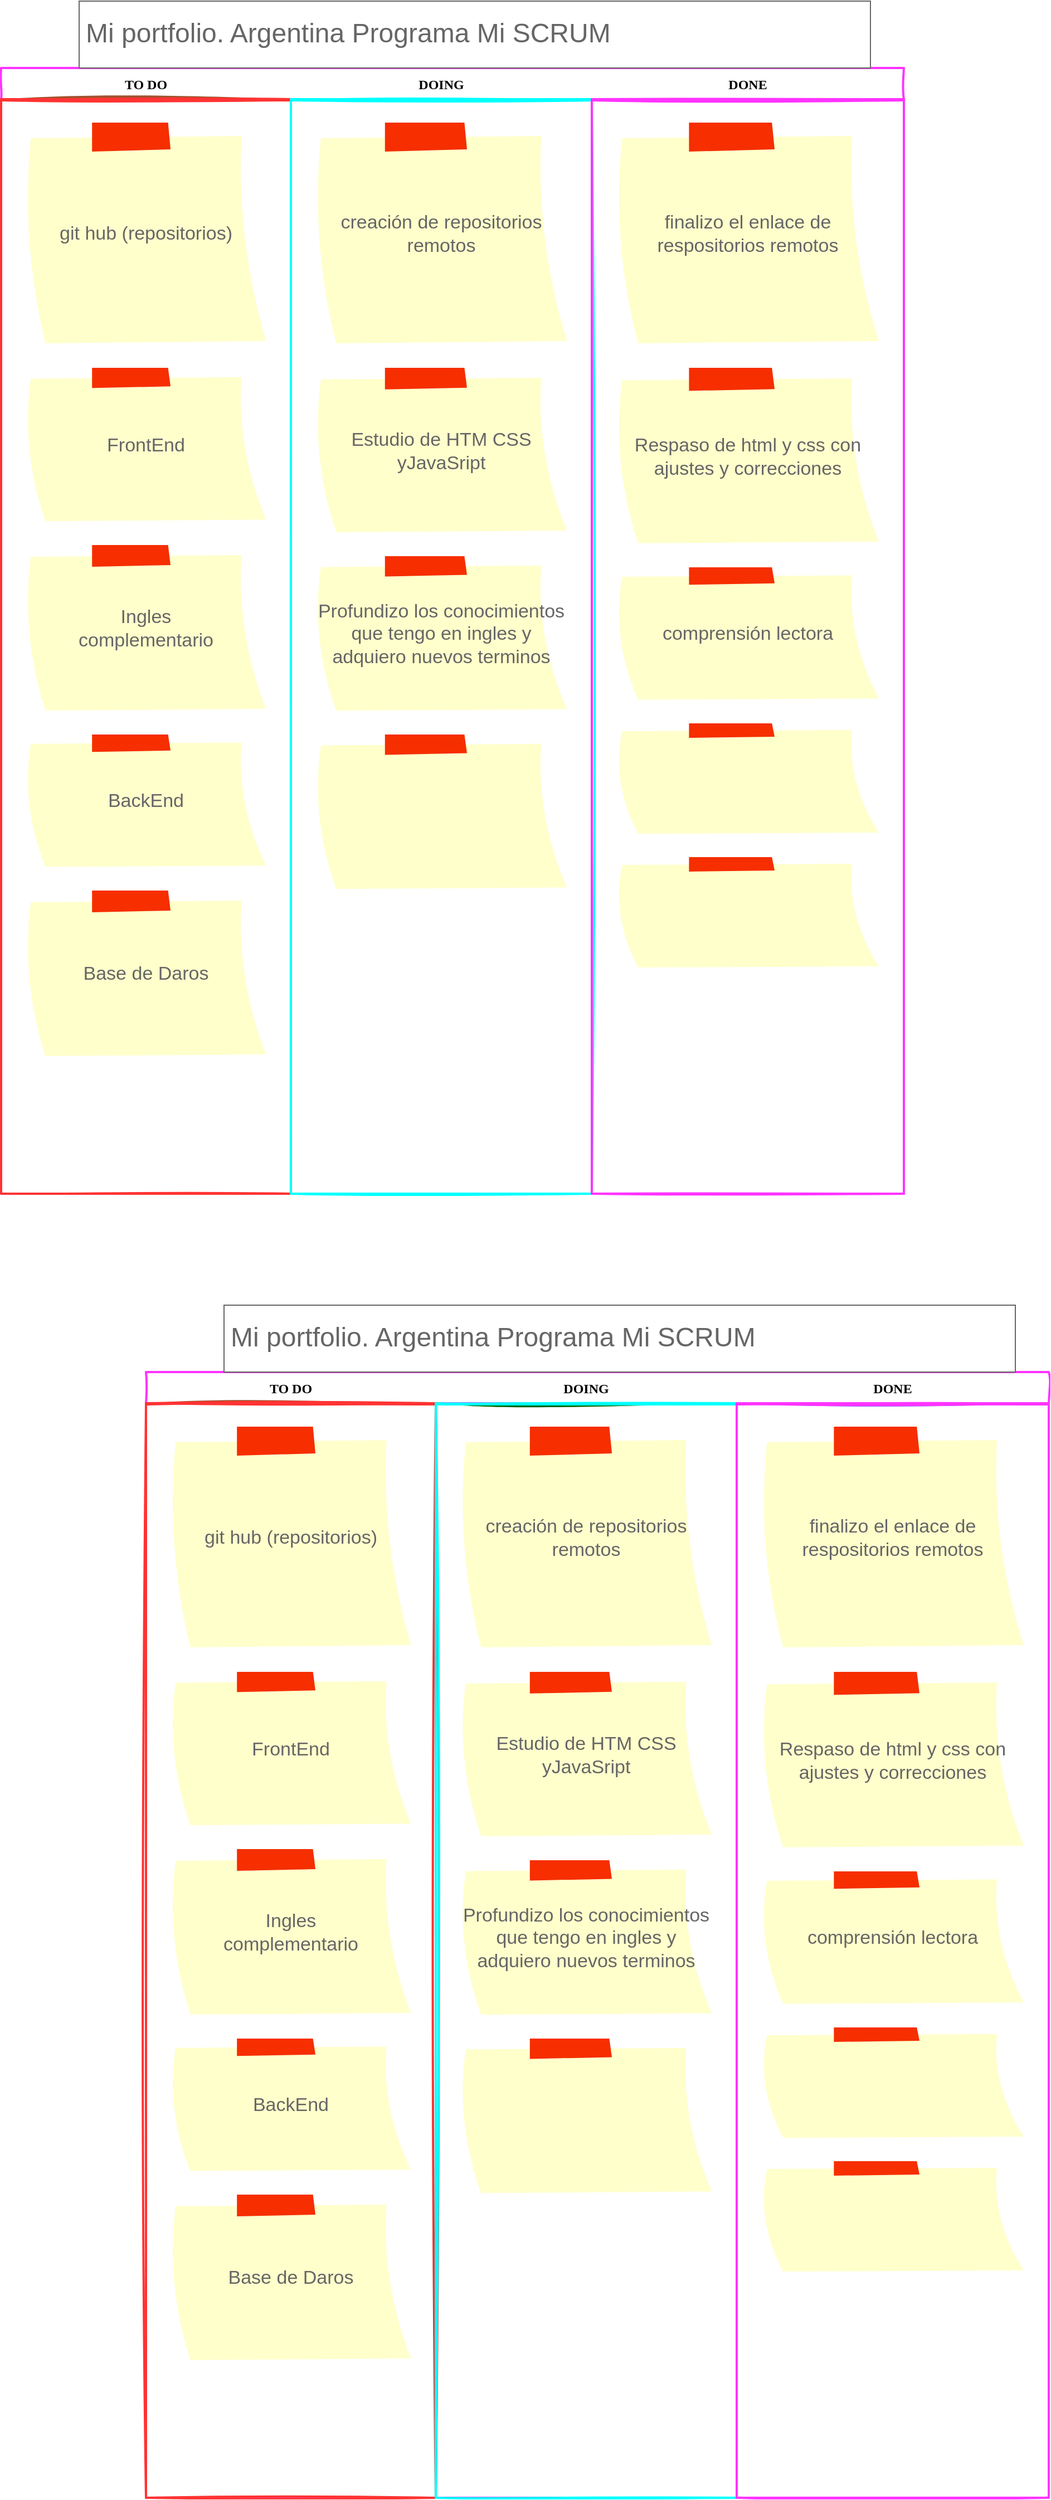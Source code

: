 <mxfile compressed="false" version="20.6.2" type="device">
  <diagram id="GO4F9No3P0sXyBv6SvOo" name="Page-1">
    <mxGraphModel dx="1652" dy="782" grid="1" gridSize="10" guides="1" tooltips="1" connect="1" arrows="1" fold="1" page="1" pageScale="1" pageWidth="827" pageHeight="1169" math="0" shadow="0">
      <root>
        <mxCell id="0" />
        <mxCell id="1" parent="0" />
        <mxCell id="Z3ttoW-eU30NM1c1VrTI-139" value="" style="swimlane;fontStyle=2;childLayout=stackLayout;horizontal=1;startSize=28;horizontalStack=1;resizeParent=1;resizeParentMax=0;resizeLast=0;collapsible=0;marginBottom=0;swimlaneFillColor=none;fontFamily=Permanent Marker;fontSize=16;points=[];verticalAlign=top;stackBorder=0;resizable=1;strokeWidth=2;sketch=1;disableMultiStroke=1;strokeColor=#FF33FF;" vertex="1" parent="1">
          <mxGeometry x="-220" y="100" width="810" height="1010" as="geometry" />
        </mxCell>
        <object label="TO DO" status="New" id="Z3ttoW-eU30NM1c1VrTI-140">
          <mxCell style="swimlane;strokeWidth=2;fontFamily=Permanent Marker;html=0;startSize=1;verticalAlign=bottom;spacingBottom=5;points=[];childLayout=stackLayout;stackBorder=20;stackSpacing=20;resizeLast=0;resizeParent=1;horizontalStack=0;collapsible=0;sketch=1;strokeColor=#FF3333;fillStyle=solid;fillColor=#A0522D;" vertex="1" parent="Z3ttoW-eU30NM1c1VrTI-139">
            <mxGeometry y="28" width="260" height="982" as="geometry" />
          </mxCell>
        </object>
        <mxCell id="Z3ttoW-eU30NM1c1VrTI-175" value="git hub (repositorios)" style="strokeWidth=1;shadow=0;dashed=0;align=center;html=1;shape=mxgraph.mockup.text.stickyNote2;fontColor=#666666;mainText=;fontSize=17;whiteSpace=wrap;fillColor=#ffffcc;strokeColor=#F62E00;" vertex="1" parent="Z3ttoW-eU30NM1c1VrTI-140">
          <mxGeometry x="20" y="21" width="220" height="200" as="geometry" />
        </mxCell>
        <mxCell id="Z3ttoW-eU30NM1c1VrTI-163" value="FrontEnd" style="strokeWidth=1;shadow=0;dashed=0;align=center;html=1;shape=mxgraph.mockup.text.stickyNote2;fontColor=#666666;mainText=;fontSize=17;whiteSpace=wrap;fillColor=#ffffcc;strokeColor=#F62E00;" vertex="1" parent="Z3ttoW-eU30NM1c1VrTI-140">
          <mxGeometry x="20" y="241" width="220" height="139" as="geometry" />
        </mxCell>
        <mxCell id="Z3ttoW-eU30NM1c1VrTI-172" value="Ingles&lt;br&gt;complementario" style="strokeWidth=1;shadow=0;dashed=0;align=center;html=1;shape=mxgraph.mockup.text.stickyNote2;fontColor=#666666;mainText=;fontSize=17;whiteSpace=wrap;fillColor=#ffffcc;strokeColor=#F62E00;" vertex="1" parent="Z3ttoW-eU30NM1c1VrTI-140">
          <mxGeometry x="20" y="400" width="220" height="150" as="geometry" />
        </mxCell>
        <mxCell id="Z3ttoW-eU30NM1c1VrTI-166" value="BackEnd" style="strokeWidth=1;shadow=0;dashed=0;align=center;html=1;shape=mxgraph.mockup.text.stickyNote2;fontColor=#666666;mainText=;fontSize=17;whiteSpace=wrap;fillColor=#ffffcc;strokeColor=#F62E00;" vertex="1" parent="Z3ttoW-eU30NM1c1VrTI-140">
          <mxGeometry x="20" y="570" width="220" height="120" as="geometry" />
        </mxCell>
        <mxCell id="Z3ttoW-eU30NM1c1VrTI-165" value="Base de Daros" style="strokeWidth=1;shadow=0;dashed=0;align=center;html=1;shape=mxgraph.mockup.text.stickyNote2;fontColor=#666666;mainText=;fontSize=17;whiteSpace=wrap;fillColor=#ffffcc;strokeColor=#F62E00;" vertex="1" parent="Z3ttoW-eU30NM1c1VrTI-140">
          <mxGeometry x="20" y="710" width="220" height="150" as="geometry" />
        </mxCell>
        <object label="DOING" status="In progress" id="Z3ttoW-eU30NM1c1VrTI-144">
          <mxCell style="swimlane;strokeWidth=2;fontFamily=Permanent Marker;html=0;startSize=1;verticalAlign=bottom;spacingBottom=5;points=[];childLayout=stackLayout;stackBorder=20;stackSpacing=20;resizeLast=0;resizeParent=1;horizontalStack=0;collapsible=0;sketch=1;strokeColor=#00FFFF;fillStyle=solid;fillColor=#006600;" vertex="1" parent="Z3ttoW-eU30NM1c1VrTI-139">
            <mxGeometry x="260" y="28" width="270" height="982" as="geometry" />
          </mxCell>
        </object>
        <mxCell id="Z3ttoW-eU30NM1c1VrTI-176" value="creación de repositorios remotos" style="strokeWidth=1;shadow=0;dashed=0;align=center;html=1;shape=mxgraph.mockup.text.stickyNote2;fontColor=#666666;mainText=;fontSize=17;whiteSpace=wrap;fillColor=#ffffcc;strokeColor=#F62E00;" vertex="1" parent="Z3ttoW-eU30NM1c1VrTI-144">
          <mxGeometry x="20" y="21" width="230" height="200" as="geometry" />
        </mxCell>
        <mxCell id="Z3ttoW-eU30NM1c1VrTI-164" value="Estudio de HTM CSS yJavaSript" style="strokeWidth=1;shadow=0;dashed=0;align=center;html=1;shape=mxgraph.mockup.text.stickyNote2;fontColor=#666666;mainText=;fontSize=17;whiteSpace=wrap;fillColor=#ffffcc;strokeColor=#F62E00;" vertex="1" parent="Z3ttoW-eU30NM1c1VrTI-144">
          <mxGeometry x="20" y="241" width="230" height="149" as="geometry" />
        </mxCell>
        <mxCell id="Z3ttoW-eU30NM1c1VrTI-167" value="Profundizo los conocimientos que tengo en ingles y adquiero nuevos terminos" style="strokeWidth=1;shadow=0;dashed=0;align=center;html=1;shape=mxgraph.mockup.text.stickyNote2;fontColor=#666666;mainText=;fontSize=17;whiteSpace=wrap;fillColor=#ffffcc;strokeColor=#F62E00;" vertex="1" parent="Z3ttoW-eU30NM1c1VrTI-144">
          <mxGeometry x="20" y="410" width="230" height="140" as="geometry" />
        </mxCell>
        <mxCell id="Z3ttoW-eU30NM1c1VrTI-169" value="" style="strokeWidth=1;shadow=0;dashed=0;align=center;html=1;shape=mxgraph.mockup.text.stickyNote2;fontColor=#666666;mainText=;fontSize=17;whiteSpace=wrap;fillColor=#ffffcc;strokeColor=#F62E00;" vertex="1" parent="Z3ttoW-eU30NM1c1VrTI-144">
          <mxGeometry x="20" y="570" width="230" height="140" as="geometry" />
        </mxCell>
        <object label="DONE" status="Completed" id="Z3ttoW-eU30NM1c1VrTI-147">
          <mxCell style="swimlane;strokeWidth=2;fontFamily=Permanent Marker;html=0;startSize=1;verticalAlign=bottom;spacingBottom=5;points=[];childLayout=stackLayout;stackBorder=20;stackSpacing=20;resizeLast=0;resizeParent=1;horizontalStack=0;collapsible=0;sketch=1;strokeColor=#FF33FF;fillStyle=solid;fillColor=#1BA1E2;" vertex="1" parent="Z3ttoW-eU30NM1c1VrTI-139">
            <mxGeometry x="530" y="28" width="280" height="982" as="geometry" />
          </mxCell>
        </object>
        <mxCell id="Z3ttoW-eU30NM1c1VrTI-177" value="finalizo el enlace de respositorios remotos" style="strokeWidth=1;shadow=0;dashed=0;align=center;html=1;shape=mxgraph.mockup.text.stickyNote2;fontColor=#666666;mainText=;fontSize=17;whiteSpace=wrap;fillColor=#ffffcc;strokeColor=#F62E00;" vertex="1" parent="Z3ttoW-eU30NM1c1VrTI-147">
          <mxGeometry x="20" y="21" width="240" height="200" as="geometry" />
        </mxCell>
        <mxCell id="Z3ttoW-eU30NM1c1VrTI-173" value="Respaso de html y css con ajustes y correcciones" style="strokeWidth=1;shadow=0;dashed=0;align=center;html=1;shape=mxgraph.mockup.text.stickyNote2;fontColor=#666666;mainText=;fontSize=17;whiteSpace=wrap;fillColor=#ffffcc;strokeColor=#F62E00;" vertex="1" parent="Z3ttoW-eU30NM1c1VrTI-147">
          <mxGeometry x="20" y="241" width="240" height="159" as="geometry" />
        </mxCell>
        <mxCell id="Z3ttoW-eU30NM1c1VrTI-171" value="comprensión lectora" style="strokeWidth=1;shadow=0;dashed=0;align=center;html=1;shape=mxgraph.mockup.text.stickyNote2;fontColor=#666666;mainText=;fontSize=17;whiteSpace=wrap;fillColor=#ffffcc;strokeColor=#F62E00;" vertex="1" parent="Z3ttoW-eU30NM1c1VrTI-147">
          <mxGeometry x="20" y="420" width="240" height="120" as="geometry" />
        </mxCell>
        <mxCell id="Z3ttoW-eU30NM1c1VrTI-168" value="" style="strokeWidth=1;shadow=0;dashed=0;align=center;html=1;shape=mxgraph.mockup.text.stickyNote2;fontColor=#666666;mainText=;fontSize=17;whiteSpace=wrap;fillColor=#ffffcc;strokeColor=#F62E00;" vertex="1" parent="Z3ttoW-eU30NM1c1VrTI-147">
          <mxGeometry x="20" y="560" width="240" height="100" as="geometry" />
        </mxCell>
        <mxCell id="Z3ttoW-eU30NM1c1VrTI-170" value="" style="strokeWidth=1;shadow=0;dashed=0;align=center;html=1;shape=mxgraph.mockup.text.stickyNote2;fontColor=#666666;mainText=;fontSize=17;whiteSpace=wrap;fillColor=#ffffcc;strokeColor=#F62E00;" vertex="1" parent="Z3ttoW-eU30NM1c1VrTI-147">
          <mxGeometry x="20" y="680" width="240" height="100" as="geometry" />
        </mxCell>
        <mxCell id="Z3ttoW-eU30NM1c1VrTI-174" value="&lt;font style=&quot;font-size: 24px;&quot;&gt;Mi portfolio. Argentina Programa Mi SCRUM&lt;/font&gt;" style="strokeWidth=1;shadow=0;dashed=0;align=center;html=1;shape=mxgraph.mockup.text.textBox;fontColor=#666666;align=left;fontSize=17;spacingLeft=4;spacingTop=-3;strokeColor=#666666;mainText=" vertex="1" parent="1">
          <mxGeometry x="-150" y="40" width="710" height="60" as="geometry" />
        </mxCell>
        <mxCell id="Z3ttoW-eU30NM1c1VrTI-178" value="" style="swimlane;fontStyle=2;childLayout=stackLayout;horizontal=1;startSize=28;horizontalStack=1;resizeParent=1;resizeParentMax=0;resizeLast=0;collapsible=0;marginBottom=0;swimlaneFillColor=none;fontFamily=Permanent Marker;fontSize=16;points=[];verticalAlign=top;stackBorder=0;resizable=1;strokeWidth=2;sketch=1;disableMultiStroke=1;strokeColor=#FF33FF;" vertex="1" parent="1">
          <mxGeometry x="-90" y="1270" width="810" height="1010" as="geometry" />
        </mxCell>
        <object label="TO DO" status="New" id="Z3ttoW-eU30NM1c1VrTI-179">
          <mxCell style="swimlane;strokeWidth=2;fontFamily=Permanent Marker;html=0;startSize=1;verticalAlign=bottom;spacingBottom=5;points=[];childLayout=stackLayout;stackBorder=20;stackSpacing=20;resizeLast=0;resizeParent=1;horizontalStack=0;collapsible=0;sketch=1;strokeColor=#FF3333;fillStyle=solid;fillColor=#A0522D;" vertex="1" parent="Z3ttoW-eU30NM1c1VrTI-178">
            <mxGeometry y="28" width="260" height="982" as="geometry" />
          </mxCell>
        </object>
        <mxCell id="Z3ttoW-eU30NM1c1VrTI-180" value="git hub (repositorios)" style="strokeWidth=1;shadow=0;dashed=0;align=center;html=1;shape=mxgraph.mockup.text.stickyNote2;fontColor=#666666;mainText=;fontSize=17;whiteSpace=wrap;fillColor=#ffffcc;strokeColor=#F62E00;" vertex="1" parent="Z3ttoW-eU30NM1c1VrTI-179">
          <mxGeometry x="20" y="21" width="220" height="200" as="geometry" />
        </mxCell>
        <mxCell id="Z3ttoW-eU30NM1c1VrTI-181" value="FrontEnd" style="strokeWidth=1;shadow=0;dashed=0;align=center;html=1;shape=mxgraph.mockup.text.stickyNote2;fontColor=#666666;mainText=;fontSize=17;whiteSpace=wrap;fillColor=#ffffcc;strokeColor=#F62E00;" vertex="1" parent="Z3ttoW-eU30NM1c1VrTI-179">
          <mxGeometry x="20" y="241" width="220" height="139" as="geometry" />
        </mxCell>
        <mxCell id="Z3ttoW-eU30NM1c1VrTI-182" value="Ingles&lt;br&gt;complementario" style="strokeWidth=1;shadow=0;dashed=0;align=center;html=1;shape=mxgraph.mockup.text.stickyNote2;fontColor=#666666;mainText=;fontSize=17;whiteSpace=wrap;fillColor=#ffffcc;strokeColor=#F62E00;" vertex="1" parent="Z3ttoW-eU30NM1c1VrTI-179">
          <mxGeometry x="20" y="400" width="220" height="150" as="geometry" />
        </mxCell>
        <mxCell id="Z3ttoW-eU30NM1c1VrTI-183" value="BackEnd" style="strokeWidth=1;shadow=0;dashed=0;align=center;html=1;shape=mxgraph.mockup.text.stickyNote2;fontColor=#666666;mainText=;fontSize=17;whiteSpace=wrap;fillColor=#ffffcc;strokeColor=#F62E00;" vertex="1" parent="Z3ttoW-eU30NM1c1VrTI-179">
          <mxGeometry x="20" y="570" width="220" height="120" as="geometry" />
        </mxCell>
        <mxCell id="Z3ttoW-eU30NM1c1VrTI-184" value="Base de Daros" style="strokeWidth=1;shadow=0;dashed=0;align=center;html=1;shape=mxgraph.mockup.text.stickyNote2;fontColor=#666666;mainText=;fontSize=17;whiteSpace=wrap;fillColor=#ffffcc;strokeColor=#F62E00;" vertex="1" parent="Z3ttoW-eU30NM1c1VrTI-179">
          <mxGeometry x="20" y="710" width="220" height="150" as="geometry" />
        </mxCell>
        <object label="DOING" status="In progress" id="Z3ttoW-eU30NM1c1VrTI-185">
          <mxCell style="swimlane;strokeWidth=2;fontFamily=Permanent Marker;html=0;startSize=1;verticalAlign=bottom;spacingBottom=5;points=[];childLayout=stackLayout;stackBorder=20;stackSpacing=20;resizeLast=0;resizeParent=1;horizontalStack=0;collapsible=0;sketch=1;strokeColor=#00FFFF;fillStyle=solid;fillColor=#006600;" vertex="1" parent="Z3ttoW-eU30NM1c1VrTI-178">
            <mxGeometry x="260" y="28" width="270" height="982" as="geometry" />
          </mxCell>
        </object>
        <mxCell id="Z3ttoW-eU30NM1c1VrTI-186" value="creación de repositorios remotos" style="strokeWidth=1;shadow=0;dashed=0;align=center;html=1;shape=mxgraph.mockup.text.stickyNote2;fontColor=#666666;mainText=;fontSize=17;whiteSpace=wrap;fillColor=#ffffcc;strokeColor=#F62E00;" vertex="1" parent="Z3ttoW-eU30NM1c1VrTI-185">
          <mxGeometry x="20" y="21" width="230" height="200" as="geometry" />
        </mxCell>
        <mxCell id="Z3ttoW-eU30NM1c1VrTI-187" value="Estudio de HTM CSS yJavaSript" style="strokeWidth=1;shadow=0;dashed=0;align=center;html=1;shape=mxgraph.mockup.text.stickyNote2;fontColor=#666666;mainText=;fontSize=17;whiteSpace=wrap;fillColor=#ffffcc;strokeColor=#F62E00;" vertex="1" parent="Z3ttoW-eU30NM1c1VrTI-185">
          <mxGeometry x="20" y="241" width="230" height="149" as="geometry" />
        </mxCell>
        <mxCell id="Z3ttoW-eU30NM1c1VrTI-188" value="Profundizo los conocimientos que tengo en ingles y adquiero nuevos terminos" style="strokeWidth=1;shadow=0;dashed=0;align=center;html=1;shape=mxgraph.mockup.text.stickyNote2;fontColor=#666666;mainText=;fontSize=17;whiteSpace=wrap;fillColor=#ffffcc;strokeColor=#F62E00;" vertex="1" parent="Z3ttoW-eU30NM1c1VrTI-185">
          <mxGeometry x="20" y="410" width="230" height="140" as="geometry" />
        </mxCell>
        <mxCell id="Z3ttoW-eU30NM1c1VrTI-189" value="" style="strokeWidth=1;shadow=0;dashed=0;align=center;html=1;shape=mxgraph.mockup.text.stickyNote2;fontColor=#666666;mainText=;fontSize=17;whiteSpace=wrap;fillColor=#ffffcc;strokeColor=#F62E00;" vertex="1" parent="Z3ttoW-eU30NM1c1VrTI-185">
          <mxGeometry x="20" y="570" width="230" height="140" as="geometry" />
        </mxCell>
        <object label="DONE" status="Completed" id="Z3ttoW-eU30NM1c1VrTI-190">
          <mxCell style="swimlane;strokeWidth=2;fontFamily=Permanent Marker;html=0;startSize=1;verticalAlign=bottom;spacingBottom=5;points=[];childLayout=stackLayout;stackBorder=20;stackSpacing=20;resizeLast=0;resizeParent=1;horizontalStack=0;collapsible=0;sketch=1;strokeColor=#FF33FF;fillStyle=solid;fillColor=#1BA1E2;" vertex="1" parent="Z3ttoW-eU30NM1c1VrTI-178">
            <mxGeometry x="530" y="28" width="280" height="982" as="geometry" />
          </mxCell>
        </object>
        <mxCell id="Z3ttoW-eU30NM1c1VrTI-191" value="finalizo el enlace de respositorios remotos" style="strokeWidth=1;shadow=0;dashed=0;align=center;html=1;shape=mxgraph.mockup.text.stickyNote2;fontColor=#666666;mainText=;fontSize=17;whiteSpace=wrap;fillColor=#ffffcc;strokeColor=#F62E00;" vertex="1" parent="Z3ttoW-eU30NM1c1VrTI-190">
          <mxGeometry x="20" y="21" width="240" height="200" as="geometry" />
        </mxCell>
        <mxCell id="Z3ttoW-eU30NM1c1VrTI-192" value="Respaso de html y css con ajustes y correcciones" style="strokeWidth=1;shadow=0;dashed=0;align=center;html=1;shape=mxgraph.mockup.text.stickyNote2;fontColor=#666666;mainText=;fontSize=17;whiteSpace=wrap;fillColor=#ffffcc;strokeColor=#F62E00;" vertex="1" parent="Z3ttoW-eU30NM1c1VrTI-190">
          <mxGeometry x="20" y="241" width="240" height="159" as="geometry" />
        </mxCell>
        <mxCell id="Z3ttoW-eU30NM1c1VrTI-193" value="comprensión lectora" style="strokeWidth=1;shadow=0;dashed=0;align=center;html=1;shape=mxgraph.mockup.text.stickyNote2;fontColor=#666666;mainText=;fontSize=17;whiteSpace=wrap;fillColor=#ffffcc;strokeColor=#F62E00;" vertex="1" parent="Z3ttoW-eU30NM1c1VrTI-190">
          <mxGeometry x="20" y="420" width="240" height="120" as="geometry" />
        </mxCell>
        <mxCell id="Z3ttoW-eU30NM1c1VrTI-194" value="" style="strokeWidth=1;shadow=0;dashed=0;align=center;html=1;shape=mxgraph.mockup.text.stickyNote2;fontColor=#666666;mainText=;fontSize=17;whiteSpace=wrap;fillColor=#ffffcc;strokeColor=#F62E00;" vertex="1" parent="Z3ttoW-eU30NM1c1VrTI-190">
          <mxGeometry x="20" y="560" width="240" height="100" as="geometry" />
        </mxCell>
        <mxCell id="Z3ttoW-eU30NM1c1VrTI-195" value="" style="strokeWidth=1;shadow=0;dashed=0;align=center;html=1;shape=mxgraph.mockup.text.stickyNote2;fontColor=#666666;mainText=;fontSize=17;whiteSpace=wrap;fillColor=#ffffcc;strokeColor=#F62E00;" vertex="1" parent="Z3ttoW-eU30NM1c1VrTI-190">
          <mxGeometry x="20" y="680" width="240" height="100" as="geometry" />
        </mxCell>
        <mxCell id="Z3ttoW-eU30NM1c1VrTI-196" value="&lt;font style=&quot;font-size: 24px;&quot;&gt;Mi portfolio. Argentina Programa Mi SCRUM&lt;/font&gt;" style="strokeWidth=1;shadow=0;dashed=0;align=center;html=1;shape=mxgraph.mockup.text.textBox;fontColor=#666666;align=left;fontSize=17;spacingLeft=4;spacingTop=-3;strokeColor=#666666;mainText=" vertex="1" parent="1">
          <mxGeometry x="-20" y="1210" width="710" height="60" as="geometry" />
        </mxCell>
      </root>
    </mxGraphModel>
  </diagram>
</mxfile>
